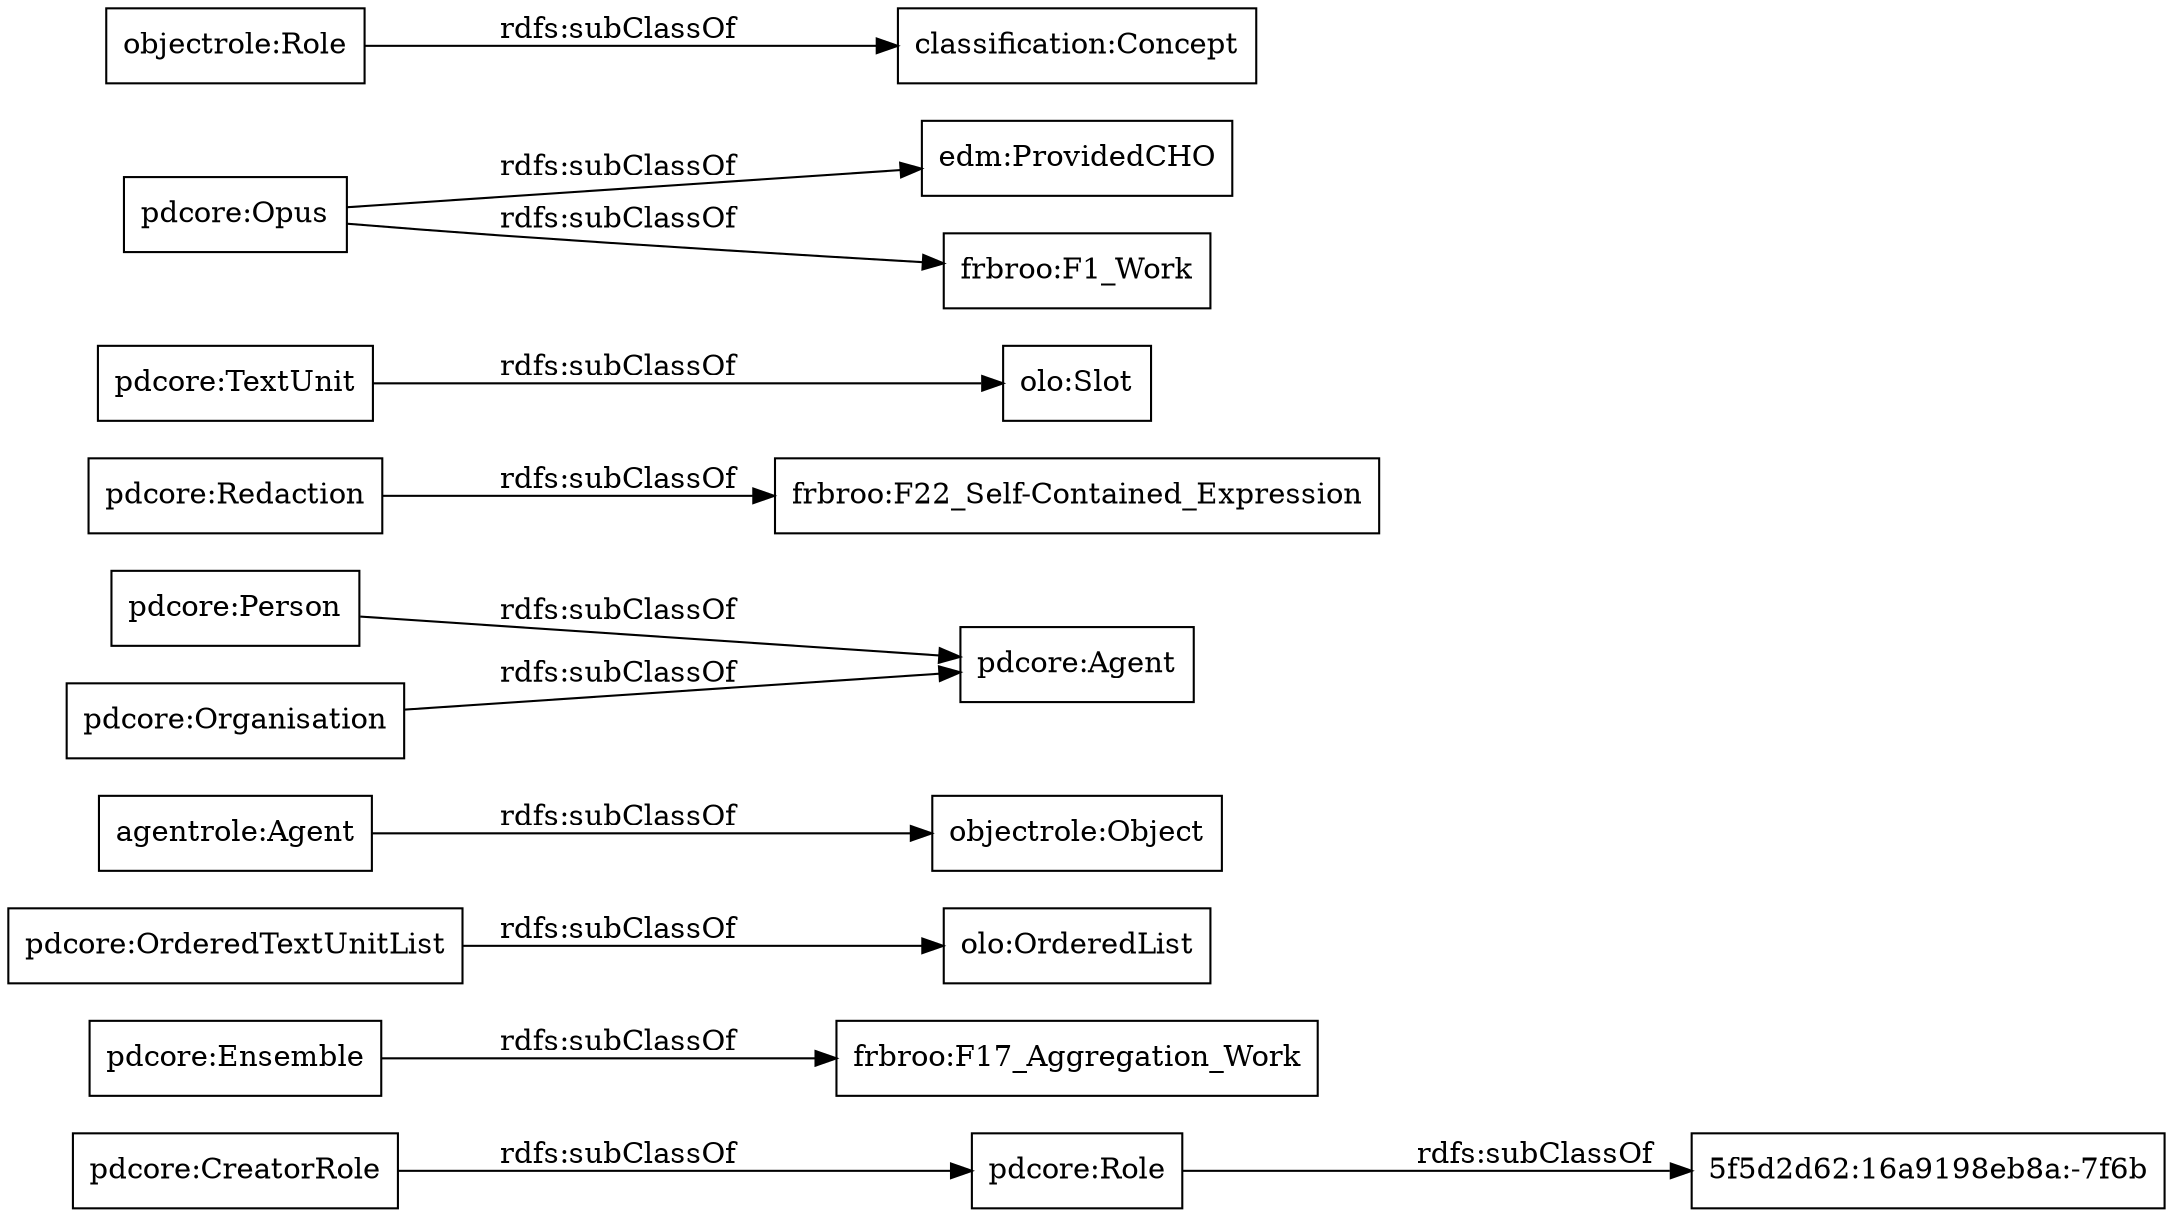 digraph ar2dtool_diagram { 
rankdir=LR;
size="1000"
node [shape = rectangle, color="black"]; "pdcore:Role" "frbroo:F17_Aggregation_Work" "pdcore:OrderedTextUnitList" "agentrole:Agent" "pdcore:Agent" "pdcore:CreatorRole" "pdcore:Person" "pdcore:Organisation" "pdcore:Redaction" "pdcore:Ensemble" "frbroo:F22_Self-Contained_Expression" "pdcore:TextUnit" "edm:ProvidedCHO" "5f5d2d62:16a9198eb8a:-7f6b" "pdcore:Opus" "frbroo:F1_Work" "objectrole:Role" "objectrole:Object" "classification:Concept" ; /*classes style*/
	"pdcore:Redaction" -> "frbroo:F22_Self-Contained_Expression" [ label = "rdfs:subClassOf" ];
	"pdcore:Role" -> "5f5d2d62:16a9198eb8a:-7f6b" [ label = "rdfs:subClassOf" ];
	"pdcore:Opus" -> "frbroo:F1_Work" [ label = "rdfs:subClassOf" ];
	"pdcore:Opus" -> "edm:ProvidedCHO" [ label = "rdfs:subClassOf" ];
	"pdcore:Person" -> "pdcore:Agent" [ label = "rdfs:subClassOf" ];
	"pdcore:TextUnit" -> "olo:Slot" [ label = "rdfs:subClassOf" ];
	"agentrole:Agent" -> "objectrole:Object" [ label = "rdfs:subClassOf" ];
	"pdcore:Ensemble" -> "frbroo:F17_Aggregation_Work" [ label = "rdfs:subClassOf" ];
	"pdcore:OrderedTextUnitList" -> "olo:OrderedList" [ label = "rdfs:subClassOf" ];
	"objectrole:Role" -> "classification:Concept" [ label = "rdfs:subClassOf" ];
	"pdcore:Organisation" -> "pdcore:Agent" [ label = "rdfs:subClassOf" ];
	"pdcore:CreatorRole" -> "pdcore:Role" [ label = "rdfs:subClassOf" ];

}
